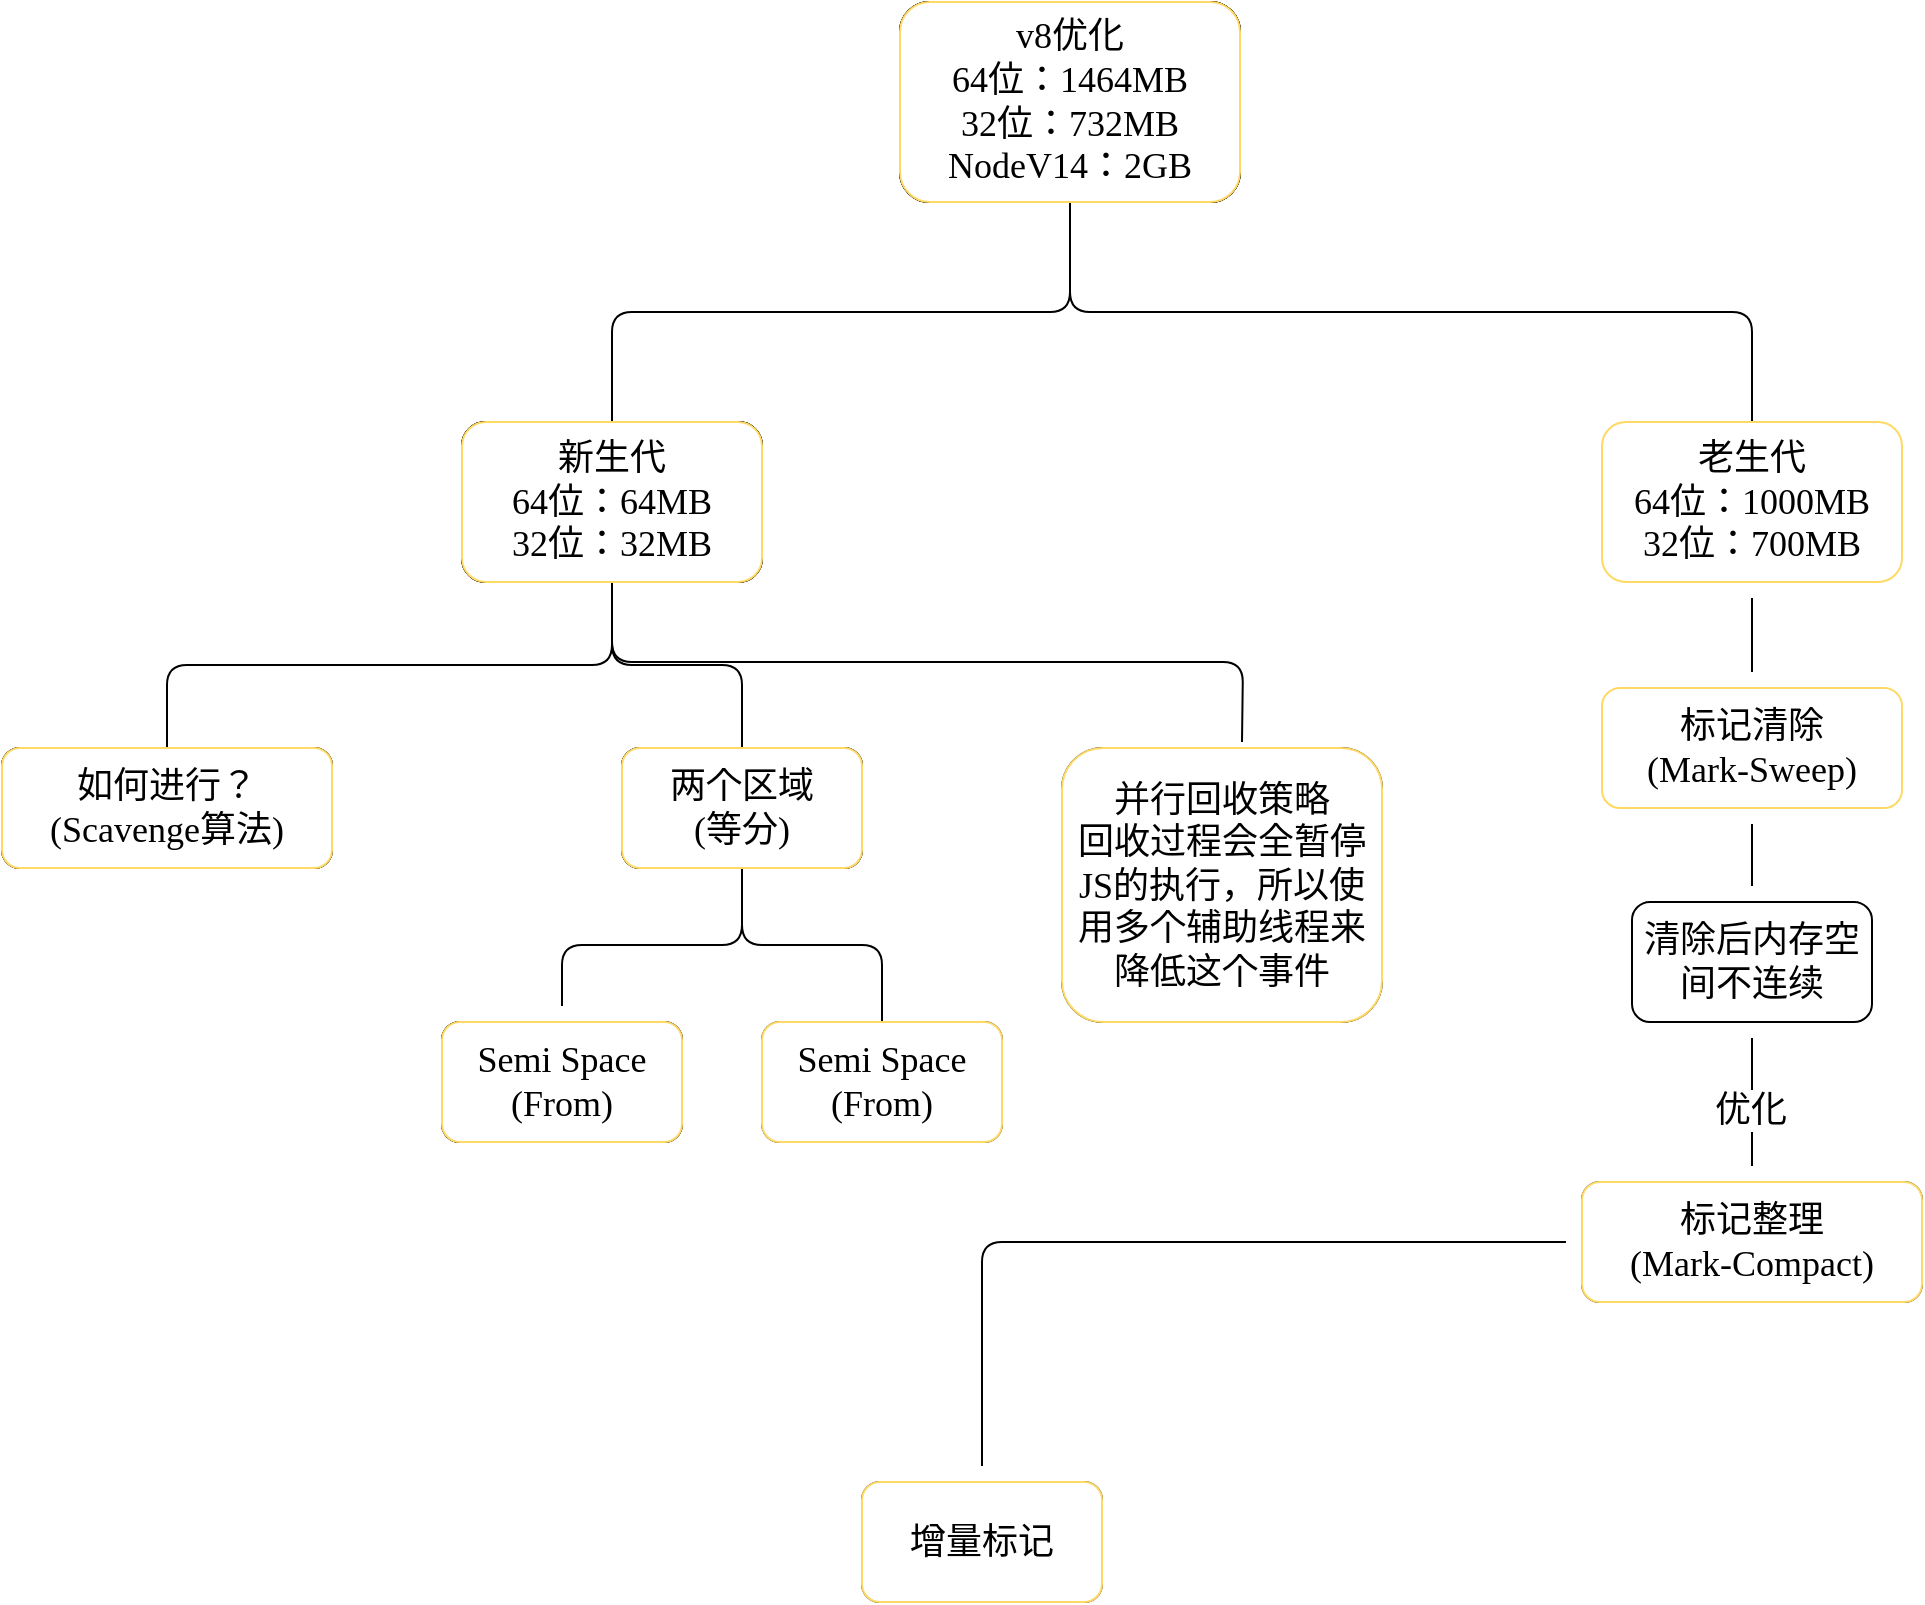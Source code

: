 <mxfile version="20.2.8" type="github">
  <diagram id="0aq3GvoXTkqNCICBaCr3" name="第 1 页">
    <mxGraphModel dx="569" dy="309" grid="1" gridSize="10" guides="1" tooltips="1" connect="1" arrows="1" fold="1" page="1" pageScale="1" pageWidth="583" pageHeight="827" math="0" shadow="0">
      <root>
        <mxCell id="0" />
        <mxCell id="1" parent="0" />
        <mxCell id="PO-sIttTJYuamxAf0rOj-8" style="edgeStyle=orthogonalEdgeStyle;hachureGap=4;orthogonalLoop=1;jettySize=auto;html=1;exitX=0.5;exitY=1;exitDx=0;exitDy=0;entryX=0.5;entryY=0;entryDx=0;entryDy=0;fontFamily=Lucida Console;fontSize=18;endArrow=none;sourcePerimeterSpacing=8;targetPerimeterSpacing=8;startArrow=none;startFill=0;endFill=0;rounded=1;" edge="1" parent="1" source="PO-sIttTJYuamxAf0rOj-3" target="PO-sIttTJYuamxAf0rOj-4">
          <mxGeometry relative="1" as="geometry" />
        </mxCell>
        <mxCell id="PO-sIttTJYuamxAf0rOj-25" style="edgeStyle=orthogonalEdgeStyle;hachureGap=4;orthogonalLoop=1;jettySize=auto;html=1;exitX=0.5;exitY=1;exitDx=0;exitDy=0;entryX=0.5;entryY=0;entryDx=0;entryDy=0;fontFamily=Lucida Console;fontSize=18;startArrow=none;startFill=0;endArrow=none;endFill=0;sourcePerimeterSpacing=8;targetPerimeterSpacing=8;rounded=1;" edge="1" parent="1" source="PO-sIttTJYuamxAf0rOj-3" target="PO-sIttTJYuamxAf0rOj-9">
          <mxGeometry relative="1" as="geometry" />
        </mxCell>
        <mxCell id="PO-sIttTJYuamxAf0rOj-3" value="v8优化&lt;br style=&quot;font-size: 18px;&quot;&gt;64位：1464MB&lt;br style=&quot;font-size: 18px;&quot;&gt;32位：732MB&lt;br style=&quot;font-size: 18px;&quot;&gt;NodeV14：2GB" style="whiteSpace=wrap;html=1;hachureGap=4;fontFamily=Lucida Console;fontSize=18;rounded=1;" vertex="1" parent="1">
          <mxGeometry x="499" y="40" width="170" height="100" as="geometry" />
        </mxCell>
        <mxCell id="PO-sIttTJYuamxAf0rOj-21" style="edgeStyle=orthogonalEdgeStyle;hachureGap=4;orthogonalLoop=1;jettySize=auto;html=1;exitX=0.5;exitY=1;exitDx=0;exitDy=0;entryX=0.5;entryY=0;entryDx=0;entryDy=0;fontFamily=Lucida Console;fontSize=18;startArrow=none;startFill=0;endArrow=none;endFill=0;sourcePerimeterSpacing=8;targetPerimeterSpacing=8;rounded=1;" edge="1" parent="1" source="PO-sIttTJYuamxAf0rOj-4" target="PO-sIttTJYuamxAf0rOj-20">
          <mxGeometry relative="1" as="geometry" />
        </mxCell>
        <mxCell id="PO-sIttTJYuamxAf0rOj-24" style="edgeStyle=orthogonalEdgeStyle;hachureGap=4;orthogonalLoop=1;jettySize=auto;html=1;exitX=0.5;exitY=1;exitDx=0;exitDy=0;fontFamily=Lucida Console;fontSize=18;startArrow=none;startFill=0;endArrow=none;endFill=0;sourcePerimeterSpacing=8;targetPerimeterSpacing=8;rounded=1;" edge="1" parent="1" source="PO-sIttTJYuamxAf0rOj-4">
          <mxGeometry relative="1" as="geometry">
            <mxPoint x="670" y="410" as="targetPoint" />
          </mxGeometry>
        </mxCell>
        <mxCell id="PO-sIttTJYuamxAf0rOj-26" style="edgeStyle=orthogonalEdgeStyle;hachureGap=4;orthogonalLoop=1;jettySize=auto;html=1;exitX=0.5;exitY=1;exitDx=0;exitDy=0;entryX=0.5;entryY=0;entryDx=0;entryDy=0;fontFamily=Lucida Console;fontSize=18;startArrow=none;startFill=0;endArrow=none;endFill=0;sourcePerimeterSpacing=8;targetPerimeterSpacing=8;rounded=1;" edge="1" parent="1" source="PO-sIttTJYuamxAf0rOj-4" target="PO-sIttTJYuamxAf0rOj-12">
          <mxGeometry relative="1" as="geometry" />
        </mxCell>
        <mxCell id="PO-sIttTJYuamxAf0rOj-4" value="新生代&lt;br style=&quot;font-size: 18px;&quot;&gt;64位：64MB&lt;br style=&quot;font-size: 18px;&quot;&gt;32位：32MB" style="whiteSpace=wrap;html=1;fontSize=18;fontFamily=Lucida Console;hachureGap=4;rounded=1;" vertex="1" parent="1">
          <mxGeometry x="280" y="250" width="150" height="80" as="geometry" />
        </mxCell>
        <mxCell id="PO-sIttTJYuamxAf0rOj-29" value="" style="edgeStyle=orthogonalEdgeStyle;hachureGap=4;orthogonalLoop=1;jettySize=auto;html=1;fontFamily=Lucida Console;fontSize=18;startArrow=none;startFill=0;endArrow=none;endFill=0;sourcePerimeterSpacing=8;targetPerimeterSpacing=8;rounded=1;" edge="1" parent="1" source="PO-sIttTJYuamxAf0rOj-9" target="PO-sIttTJYuamxAf0rOj-28">
          <mxGeometry relative="1" as="geometry" />
        </mxCell>
        <mxCell id="PO-sIttTJYuamxAf0rOj-9" value="老生代&lt;br style=&quot;font-size: 18px;&quot;&gt;64位：1000MB&lt;br style=&quot;font-size: 18px;&quot;&gt;32位：700MB" style="whiteSpace=wrap;html=1;fontSize=18;fontFamily=Lucida Console;hachureGap=4;strokeColor=#FFD966;rounded=1;" vertex="1" parent="1">
          <mxGeometry x="850" y="250" width="150" height="80" as="geometry" />
        </mxCell>
        <mxCell id="PO-sIttTJYuamxAf0rOj-15" value="" style="edgeStyle=orthogonalEdgeStyle;hachureGap=4;orthogonalLoop=1;jettySize=auto;html=1;fontFamily=Lucida Console;fontSize=18;endArrow=none;sourcePerimeterSpacing=8;targetPerimeterSpacing=8;startArrow=none;startFill=0;endFill=0;rounded=1;" edge="1" parent="1" source="PO-sIttTJYuamxAf0rOj-12" target="PO-sIttTJYuamxAf0rOj-14">
          <mxGeometry relative="1" as="geometry" />
        </mxCell>
        <mxCell id="PO-sIttTJYuamxAf0rOj-17" style="edgeStyle=orthogonalEdgeStyle;hachureGap=4;orthogonalLoop=1;jettySize=auto;html=1;exitX=0.5;exitY=1;exitDx=0;exitDy=0;entryX=0.5;entryY=0;entryDx=0;entryDy=0;fontFamily=Lucida Console;fontSize=18;endArrow=none;sourcePerimeterSpacing=8;targetPerimeterSpacing=8;startArrow=none;startFill=0;endFill=0;rounded=1;" edge="1" parent="1" source="PO-sIttTJYuamxAf0rOj-12" target="PO-sIttTJYuamxAf0rOj-16">
          <mxGeometry relative="1" as="geometry" />
        </mxCell>
        <mxCell id="PO-sIttTJYuamxAf0rOj-12" value="两个区域&lt;br style=&quot;font-size: 18px;&quot;&gt;(等分)" style="whiteSpace=wrap;html=1;fontSize=18;fontFamily=Lucida Console;hachureGap=4;rounded=1;" vertex="1" parent="1">
          <mxGeometry x="360" y="413" width="120" height="60" as="geometry" />
        </mxCell>
        <mxCell id="PO-sIttTJYuamxAf0rOj-14" value="Semi Space (From)" style="whiteSpace=wrap;html=1;fontSize=18;fontFamily=Lucida Console;hachureGap=4;rounded=1;" vertex="1" parent="1">
          <mxGeometry x="270" y="550" width="120" height="60" as="geometry" />
        </mxCell>
        <mxCell id="PO-sIttTJYuamxAf0rOj-16" value="Semi Space (From)" style="whiteSpace=wrap;html=1;fontSize=18;fontFamily=Lucida Console;hachureGap=4;rounded=1;" vertex="1" parent="1">
          <mxGeometry x="430" y="550" width="120" height="60" as="geometry" />
        </mxCell>
        <mxCell id="PO-sIttTJYuamxAf0rOj-20" value="如何进行？&lt;br style=&quot;font-size: 18px;&quot;&gt;(Scavenge算法)" style="whiteSpace=wrap;html=1;fontSize=18;fontFamily=Lucida Console;hachureGap=4;rounded=1;" vertex="1" parent="1">
          <mxGeometry x="50" y="413" width="165" height="60" as="geometry" />
        </mxCell>
        <mxCell id="PO-sIttTJYuamxAf0rOj-23" value="并行回收策略&lt;br&gt;回收过程会全暂停JS的执行，所以使用多个辅助线程来降低这个事件" style="whiteSpace=wrap;html=1;fontSize=18;fontFamily=Lucida Console;hachureGap=4;rounded=1;" vertex="1" parent="1">
          <mxGeometry x="580" y="413" width="160" height="137" as="geometry" />
        </mxCell>
        <mxCell id="PO-sIttTJYuamxAf0rOj-31" value="" style="edgeStyle=orthogonalEdgeStyle;hachureGap=4;orthogonalLoop=1;jettySize=auto;html=1;fontFamily=Lucida Console;fontSize=18;startArrow=none;startFill=0;endArrow=none;endFill=0;sourcePerimeterSpacing=8;targetPerimeterSpacing=8;rounded=1;" edge="1" parent="1" source="PO-sIttTJYuamxAf0rOj-28" target="PO-sIttTJYuamxAf0rOj-30">
          <mxGeometry relative="1" as="geometry" />
        </mxCell>
        <mxCell id="PO-sIttTJYuamxAf0rOj-28" value="标记清除&lt;br&gt;(Mark-Sweep)" style="whiteSpace=wrap;html=1;fontSize=18;fontFamily=Lucida Console;hachureGap=4;strokeColor=#FFD966;rounded=1;" vertex="1" parent="1">
          <mxGeometry x="850" y="383" width="150" height="60" as="geometry" />
        </mxCell>
        <mxCell id="PO-sIttTJYuamxAf0rOj-33" value="" style="edgeStyle=orthogonalEdgeStyle;hachureGap=4;orthogonalLoop=1;jettySize=auto;html=1;fontFamily=Lucida Console;fontSize=18;startArrow=none;startFill=0;endArrow=none;endFill=0;sourcePerimeterSpacing=8;targetPerimeterSpacing=8;rounded=1;" edge="1" parent="1" source="PO-sIttTJYuamxAf0rOj-30" target="PO-sIttTJYuamxAf0rOj-32">
          <mxGeometry relative="1" as="geometry" />
        </mxCell>
        <mxCell id="PO-sIttTJYuamxAf0rOj-34" value="优化" style="edgeLabel;html=1;align=center;verticalAlign=middle;resizable=0;points=[];fontSize=18;fontFamily=Lucida Console;rounded=1;" vertex="1" connectable="0" parent="PO-sIttTJYuamxAf0rOj-33">
          <mxGeometry x="0.104" y="-1" relative="1" as="geometry">
            <mxPoint as="offset" />
          </mxGeometry>
        </mxCell>
        <mxCell id="PO-sIttTJYuamxAf0rOj-30" value="清除后内存空间不连续" style="whiteSpace=wrap;html=1;fontSize=18;fontFamily=Lucida Console;hachureGap=4;rounded=1;" vertex="1" parent="1">
          <mxGeometry x="865" y="490" width="120" height="60" as="geometry" />
        </mxCell>
        <mxCell id="PO-sIttTJYuamxAf0rOj-36" value="" style="edgeStyle=orthogonalEdgeStyle;hachureGap=4;orthogonalLoop=1;jettySize=auto;html=1;fontFamily=Lucida Console;fontSize=18;startArrow=none;startFill=0;endArrow=none;endFill=0;sourcePerimeterSpacing=8;targetPerimeterSpacing=8;rounded=1;" edge="1" parent="1" source="PO-sIttTJYuamxAf0rOj-32" target="PO-sIttTJYuamxAf0rOj-35">
          <mxGeometry relative="1" as="geometry" />
        </mxCell>
        <mxCell id="PO-sIttTJYuamxAf0rOj-32" value="标记整理&lt;br&gt;(Mark-Compact)" style="whiteSpace=wrap;html=1;fontSize=18;fontFamily=Lucida Console;hachureGap=4;rounded=1;" vertex="1" parent="1">
          <mxGeometry x="840" y="630" width="170" height="60" as="geometry" />
        </mxCell>
        <mxCell id="PO-sIttTJYuamxAf0rOj-35" value="增量标记" style="whiteSpace=wrap;html=1;fontSize=18;fontFamily=Lucida Console;hachureGap=4;rounded=1;" vertex="1" parent="1">
          <mxGeometry x="480" y="780" width="120" height="60" as="geometry" />
        </mxCell>
        <mxCell id="PO-sIttTJYuamxAf0rOj-37" value="v8优化&lt;br style=&quot;font-size: 18px;&quot;&gt;64位：1464MB&lt;br style=&quot;font-size: 18px;&quot;&gt;32位：732MB&lt;br style=&quot;font-size: 18px;&quot;&gt;NodeV14：2GB" style="whiteSpace=wrap;html=1;hachureGap=4;fontFamily=Lucida Console;fontSize=18;rounded=1;" vertex="1" parent="1">
          <mxGeometry x="499" y="40" width="170" height="100" as="geometry" />
        </mxCell>
        <mxCell id="PO-sIttTJYuamxAf0rOj-38" value="新生代&lt;br style=&quot;font-size: 18px;&quot;&gt;64位：64MB&lt;br style=&quot;font-size: 18px;&quot;&gt;32位：32MB" style="whiteSpace=wrap;html=1;fontSize=18;fontFamily=Lucida Console;hachureGap=4;rounded=1;" vertex="1" parent="1">
          <mxGeometry x="280" y="250" width="150" height="80" as="geometry" />
        </mxCell>
        <mxCell id="PO-sIttTJYuamxAf0rOj-39" value="v8优化&lt;br style=&quot;font-size: 18px;&quot;&gt;64位：1464MB&lt;br style=&quot;font-size: 18px;&quot;&gt;32位：732MB&lt;br style=&quot;font-size: 18px;&quot;&gt;NodeV14：2GB" style="whiteSpace=wrap;html=1;hachureGap=4;fontFamily=Lucida Console;fontSize=18;rounded=1;" vertex="1" parent="1">
          <mxGeometry x="499" y="40" width="170" height="100" as="geometry" />
        </mxCell>
        <mxCell id="PO-sIttTJYuamxAf0rOj-40" value="新生代&lt;br style=&quot;font-size: 18px;&quot;&gt;64位：64MB&lt;br style=&quot;font-size: 18px;&quot;&gt;32位：32MB" style="whiteSpace=wrap;html=1;fontSize=18;fontFamily=Lucida Console;hachureGap=4;rounded=1;" vertex="1" parent="1">
          <mxGeometry x="280" y="250" width="150" height="80" as="geometry" />
        </mxCell>
        <mxCell id="PO-sIttTJYuamxAf0rOj-41" value="v8优化&lt;br style=&quot;font-size: 18px;&quot;&gt;64位：1464MB&lt;br style=&quot;font-size: 18px;&quot;&gt;32位：732MB&lt;br style=&quot;font-size: 18px;&quot;&gt;NodeV14：2GB" style="whiteSpace=wrap;html=1;hachureGap=4;fontFamily=Lucida Console;fontSize=18;rounded=1;" vertex="1" parent="1">
          <mxGeometry x="499" y="40" width="170" height="100" as="geometry" />
        </mxCell>
        <mxCell id="PO-sIttTJYuamxAf0rOj-42" value="新生代&lt;br style=&quot;font-size: 18px;&quot;&gt;64位：64MB&lt;br style=&quot;font-size: 18px;&quot;&gt;32位：32MB" style="whiteSpace=wrap;html=1;fontSize=18;fontFamily=Lucida Console;hachureGap=4;rounded=1;" vertex="1" parent="1">
          <mxGeometry x="280" y="250" width="150" height="80" as="geometry" />
        </mxCell>
        <mxCell id="PO-sIttTJYuamxAf0rOj-43" value="Semi Space (From)" style="whiteSpace=wrap;html=1;fontSize=18;fontFamily=Lucida Console;hachureGap=4;rounded=1;" vertex="1" parent="1">
          <mxGeometry x="270" y="550" width="120" height="60" as="geometry" />
        </mxCell>
        <mxCell id="PO-sIttTJYuamxAf0rOj-44" value="两个区域&lt;br style=&quot;font-size: 18px;&quot;&gt;(等分)" style="whiteSpace=wrap;html=1;fontSize=18;fontFamily=Lucida Console;hachureGap=4;rounded=1;" vertex="1" parent="1">
          <mxGeometry x="360" y="413" width="120" height="60" as="geometry" />
        </mxCell>
        <mxCell id="PO-sIttTJYuamxAf0rOj-45" value="如何进行？&lt;br style=&quot;font-size: 18px;&quot;&gt;(Scavenge算法)" style="whiteSpace=wrap;html=1;fontSize=18;fontFamily=Lucida Console;hachureGap=4;rounded=1;" vertex="1" parent="1">
          <mxGeometry x="50" y="413" width="165" height="60" as="geometry" />
        </mxCell>
        <mxCell id="PO-sIttTJYuamxAf0rOj-46" value="v8优化&lt;br style=&quot;font-size: 18px;&quot;&gt;64位：1464MB&lt;br style=&quot;font-size: 18px;&quot;&gt;32位：732MB&lt;br style=&quot;font-size: 18px;&quot;&gt;NodeV14：2GB" style="whiteSpace=wrap;html=1;hachureGap=4;fontFamily=Lucida Console;fontSize=18;strokeColor=#FFD966;rounded=1;" vertex="1" parent="1">
          <mxGeometry x="499" y="40" width="170" height="100" as="geometry" />
        </mxCell>
        <mxCell id="PO-sIttTJYuamxAf0rOj-47" value="新生代&lt;br style=&quot;font-size: 18px;&quot;&gt;64位：64MB&lt;br style=&quot;font-size: 18px;&quot;&gt;32位：32MB" style="whiteSpace=wrap;html=1;fontSize=18;fontFamily=Lucida Console;hachureGap=4;strokeColor=#FFD966;rounded=1;" vertex="1" parent="1">
          <mxGeometry x="280" y="250" width="150" height="80" as="geometry" />
        </mxCell>
        <mxCell id="PO-sIttTJYuamxAf0rOj-48" value="如何进行？&lt;br style=&quot;font-size: 18px;&quot;&gt;(Scavenge算法)" style="whiteSpace=wrap;html=1;fontSize=18;fontFamily=Lucida Console;hachureGap=4;strokeColor=#FFD966;rounded=1;" vertex="1" parent="1">
          <mxGeometry x="50" y="413" width="165" height="60" as="geometry" />
        </mxCell>
        <mxCell id="PO-sIttTJYuamxAf0rOj-49" value="两个区域&lt;br style=&quot;font-size: 18px;&quot;&gt;(等分)" style="whiteSpace=wrap;html=1;fontSize=18;fontFamily=Lucida Console;hachureGap=4;strokeColor=#FFD966;rounded=1;" vertex="1" parent="1">
          <mxGeometry x="360" y="413" width="120" height="60" as="geometry" />
        </mxCell>
        <mxCell id="PO-sIttTJYuamxAf0rOj-50" value="Semi Space (From)" style="whiteSpace=wrap;html=1;fontSize=18;fontFamily=Lucida Console;hachureGap=4;strokeColor=#FFD966;rounded=1;" vertex="1" parent="1">
          <mxGeometry x="270" y="550" width="120" height="60" as="geometry" />
        </mxCell>
        <mxCell id="PO-sIttTJYuamxAf0rOj-51" value="Semi Space (From)" style="whiteSpace=wrap;html=1;fontSize=18;fontFamily=Lucida Console;hachureGap=4;strokeColor=#FFD966;rounded=1;" vertex="1" parent="1">
          <mxGeometry x="430" y="550" width="120" height="60" as="geometry" />
        </mxCell>
        <mxCell id="PO-sIttTJYuamxAf0rOj-52" value="增量标记" style="whiteSpace=wrap;html=1;fontSize=18;fontFamily=Lucida Console;hachureGap=4;strokeColor=#FFD966;rounded=1;" vertex="1" parent="1">
          <mxGeometry x="480" y="780" width="120" height="60" as="geometry" />
        </mxCell>
        <mxCell id="PO-sIttTJYuamxAf0rOj-53" value="并行回收策略&lt;br&gt;回收过程会全暂停JS的执行，所以使用多个辅助线程来降低这个事件" style="whiteSpace=wrap;html=1;fontSize=18;fontFamily=Lucida Console;hachureGap=4;strokeColor=#FFD966;rounded=1;" vertex="1" parent="1">
          <mxGeometry x="580" y="413" width="160" height="137" as="geometry" />
        </mxCell>
        <mxCell id="PO-sIttTJYuamxAf0rOj-54" value="标记整理&lt;br&gt;(Mark-Compact)" style="whiteSpace=wrap;html=1;fontSize=18;fontFamily=Lucida Console;hachureGap=4;strokeColor=#FFD966;rounded=1;" vertex="1" parent="1">
          <mxGeometry x="840" y="630" width="170" height="60" as="geometry" />
        </mxCell>
      </root>
    </mxGraphModel>
  </diagram>
</mxfile>
